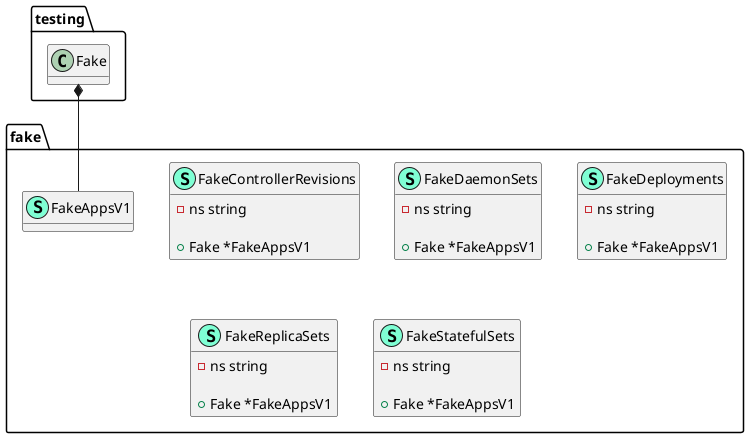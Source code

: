 @startuml
namespace fake {
    class FakeAppsV1 << (S,Aquamarine) >> {
        + ControllerRevisions(namespace string) v1.ControllerRevisionInterface
        + DaemonSets(namespace string) v1.DaemonSetInterface
        + Deployments(namespace string) v1.DeploymentInterface
        + ReplicaSets(namespace string) v1.ReplicaSetInterface
        + StatefulSets(namespace string) v1.StatefulSetInterface
        + RESTClient() rest.Interface

    }
    class FakeControllerRevisions << (S,Aquamarine) >> {
        - ns string

        + Fake *FakeAppsV1

        + Get(ctx context.Context, name string, options v1.GetOptions) (*v1.ControllerRevision, error)
        + List(ctx context.Context, opts v1.ListOptions) (*v1.ControllerRevisionList, error)
        + Watch(ctx context.Context, opts v1.ListOptions) (watch.Interface, error)
        + Create(ctx context.Context, controllerRevision *v1.ControllerRevision, opts v1.CreateOptions) (*v1.ControllerRevision, error)
        + Update(ctx context.Context, controllerRevision *v1.ControllerRevision, opts v1.UpdateOptions) (*v1.ControllerRevision, error)
        + Delete(ctx context.Context, name string, opts v1.DeleteOptions) error
        + DeleteCollection(ctx context.Context, opts v1.DeleteOptions, listOpts v1.ListOptions) error
        + Patch(ctx context.Context, name string, pt types.PatchType, data []byte, opts v1.PatchOptions, subresources ...string) (*v1.ControllerRevision, error)
        + Apply(ctx context.Context, controllerRevision *v1.ControllerRevisionApplyConfiguration, opts v1.ApplyOptions) (*v1.ControllerRevision, error)

    }
    class FakeDaemonSets << (S,Aquamarine) >> {
        - ns string

        + Fake *FakeAppsV1

        + Get(ctx context.Context, name string, options v1.GetOptions) (*v1.DaemonSet, error)
        + List(ctx context.Context, opts v1.ListOptions) (*v1.DaemonSetList, error)
        + Watch(ctx context.Context, opts v1.ListOptions) (watch.Interface, error)
        + Create(ctx context.Context, daemonSet *v1.DaemonSet, opts v1.CreateOptions) (*v1.DaemonSet, error)
        + Update(ctx context.Context, daemonSet *v1.DaemonSet, opts v1.UpdateOptions) (*v1.DaemonSet, error)
        + UpdateStatus(ctx context.Context, daemonSet *v1.DaemonSet, opts v1.UpdateOptions) (*v1.DaemonSet, error)
        + Delete(ctx context.Context, name string, opts v1.DeleteOptions) error
        + DeleteCollection(ctx context.Context, opts v1.DeleteOptions, listOpts v1.ListOptions) error
        + Patch(ctx context.Context, name string, pt types.PatchType, data []byte, opts v1.PatchOptions, subresources ...string) (*v1.DaemonSet, error)
        + Apply(ctx context.Context, daemonSet *v1.DaemonSetApplyConfiguration, opts v1.ApplyOptions) (*v1.DaemonSet, error)
        + ApplyStatus(ctx context.Context, daemonSet *v1.DaemonSetApplyConfiguration, opts v1.ApplyOptions) (*v1.DaemonSet, error)

    }
    class FakeDeployments << (S,Aquamarine) >> {
        - ns string

        + Fake *FakeAppsV1

        + Get(ctx context.Context, name string, options v1.GetOptions) (*v1.Deployment, error)
        + List(ctx context.Context, opts v1.ListOptions) (*v1.DeploymentList, error)
        + Watch(ctx context.Context, opts v1.ListOptions) (watch.Interface, error)
        + Create(ctx context.Context, deployment *v1.Deployment, opts v1.CreateOptions) (*v1.Deployment, error)
        + Update(ctx context.Context, deployment *v1.Deployment, opts v1.UpdateOptions) (*v1.Deployment, error)
        + UpdateStatus(ctx context.Context, deployment *v1.Deployment, opts v1.UpdateOptions) (*v1.Deployment, error)
        + Delete(ctx context.Context, name string, opts v1.DeleteOptions) error
        + DeleteCollection(ctx context.Context, opts v1.DeleteOptions, listOpts v1.ListOptions) error
        + Patch(ctx context.Context, name string, pt types.PatchType, data []byte, opts v1.PatchOptions, subresources ...string) (*v1.Deployment, error)
        + Apply(ctx context.Context, deployment *v1.DeploymentApplyConfiguration, opts v1.ApplyOptions) (*v1.Deployment, error)
        + ApplyStatus(ctx context.Context, deployment *v1.DeploymentApplyConfiguration, opts v1.ApplyOptions) (*v1.Deployment, error)
        + GetScale(ctx context.Context, deploymentName string, options v1.GetOptions) (*v1.Scale, error)
        + UpdateScale(ctx context.Context, deploymentName string, scale *v1.Scale, opts v1.UpdateOptions) (*v1.Scale, error)
        + ApplyScale(ctx context.Context, deploymentName string, scale *v1.ScaleApplyConfiguration, opts v1.ApplyOptions) (*v1.Scale, error)

    }
    class FakeReplicaSets << (S,Aquamarine) >> {
        - ns string

        + Fake *FakeAppsV1

        + Get(ctx context.Context, name string, options v1.GetOptions) (*v1.ReplicaSet, error)
        + List(ctx context.Context, opts v1.ListOptions) (*v1.ReplicaSetList, error)
        + Watch(ctx context.Context, opts v1.ListOptions) (watch.Interface, error)
        + Create(ctx context.Context, replicaSet *v1.ReplicaSet, opts v1.CreateOptions) (*v1.ReplicaSet, error)
        + Update(ctx context.Context, replicaSet *v1.ReplicaSet, opts v1.UpdateOptions) (*v1.ReplicaSet, error)
        + UpdateStatus(ctx context.Context, replicaSet *v1.ReplicaSet, opts v1.UpdateOptions) (*v1.ReplicaSet, error)
        + Delete(ctx context.Context, name string, opts v1.DeleteOptions) error
        + DeleteCollection(ctx context.Context, opts v1.DeleteOptions, listOpts v1.ListOptions) error
        + Patch(ctx context.Context, name string, pt types.PatchType, data []byte, opts v1.PatchOptions, subresources ...string) (*v1.ReplicaSet, error)
        + Apply(ctx context.Context, replicaSet *v1.ReplicaSetApplyConfiguration, opts v1.ApplyOptions) (*v1.ReplicaSet, error)
        + ApplyStatus(ctx context.Context, replicaSet *v1.ReplicaSetApplyConfiguration, opts v1.ApplyOptions) (*v1.ReplicaSet, error)
        + GetScale(ctx context.Context, replicaSetName string, options v1.GetOptions) (*v1.Scale, error)
        + UpdateScale(ctx context.Context, replicaSetName string, scale *v1.Scale, opts v1.UpdateOptions) (*v1.Scale, error)
        + ApplyScale(ctx context.Context, replicaSetName string, scale *v1.ScaleApplyConfiguration, opts v1.ApplyOptions) (*v1.Scale, error)

    }
    class FakeStatefulSets << (S,Aquamarine) >> {
        - ns string

        + Fake *FakeAppsV1

        + Get(ctx context.Context, name string, options v1.GetOptions) (*v1.StatefulSet, error)
        + List(ctx context.Context, opts v1.ListOptions) (*v1.StatefulSetList, error)
        + Watch(ctx context.Context, opts v1.ListOptions) (watch.Interface, error)
        + Create(ctx context.Context, statefulSet *v1.StatefulSet, opts v1.CreateOptions) (*v1.StatefulSet, error)
        + Update(ctx context.Context, statefulSet *v1.StatefulSet, opts v1.UpdateOptions) (*v1.StatefulSet, error)
        + UpdateStatus(ctx context.Context, statefulSet *v1.StatefulSet, opts v1.UpdateOptions) (*v1.StatefulSet, error)
        + Delete(ctx context.Context, name string, opts v1.DeleteOptions) error
        + DeleteCollection(ctx context.Context, opts v1.DeleteOptions, listOpts v1.ListOptions) error
        + Patch(ctx context.Context, name string, pt types.PatchType, data []byte, opts v1.PatchOptions, subresources ...string) (*v1.StatefulSet, error)
        + Apply(ctx context.Context, statefulSet *v1.StatefulSetApplyConfiguration, opts v1.ApplyOptions) (*v1.StatefulSet, error)
        + ApplyStatus(ctx context.Context, statefulSet *v1.StatefulSetApplyConfiguration, opts v1.ApplyOptions) (*v1.StatefulSet, error)
        + GetScale(ctx context.Context, statefulSetName string, options v1.GetOptions) (*v1.Scale, error)
        + UpdateScale(ctx context.Context, statefulSetName string, scale *v1.Scale, opts v1.UpdateOptions) (*v1.Scale, error)
        + ApplyScale(ctx context.Context, statefulSetName string, scale *v1.ScaleApplyConfiguration, opts v1.ApplyOptions) (*v1.Scale, error)

    }
}
"testing.Fake" *-- "fake.FakeAppsV1"


hide methods
@enduml
